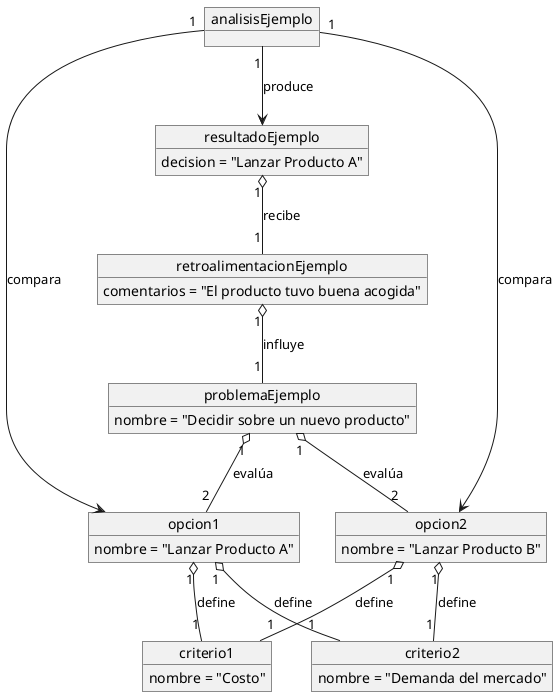 @startuml
object problemaEjemplo {
  nombre = "Decidir sobre un nuevo producto"
}

object opcion1 {
  nombre = "Lanzar Producto A"
}

object opcion2 {
  nombre = "Lanzar Producto B"
}

object criterio1 {
  nombre = "Costo"
}

object criterio2 {
  nombre = "Demanda del mercado"
}

object analisisEjemplo {
}

object resultadoEjemplo {
  decision = "Lanzar Producto A"
}

object retroalimentacionEjemplo {
  comentarios = "El producto tuvo buena acogida"
}

problemaEjemplo "1" o-- "2" opcion1 : evalúa
problemaEjemplo "1" o-- "2" opcion2 : evalúa

opcion1 "1" o-- "1" criterio1 : define
opcion1 "1" o-- "1" criterio2 : define
opcion2 "1" o-- "1" criterio1 : define
opcion2 "1" o-- "1" criterio2 : define

analisisEjemplo "1" --> opcion1 : compara
analisisEjemplo "1" --> opcion2 : compara
analisisEjemplo "1" --> resultadoEjemplo : produce

resultadoEjemplo "1" o-- "1" retroalimentacionEjemplo : recibe
retroalimentacionEjemplo "1" o-- "1" problemaEjemplo : influye
@enduml
